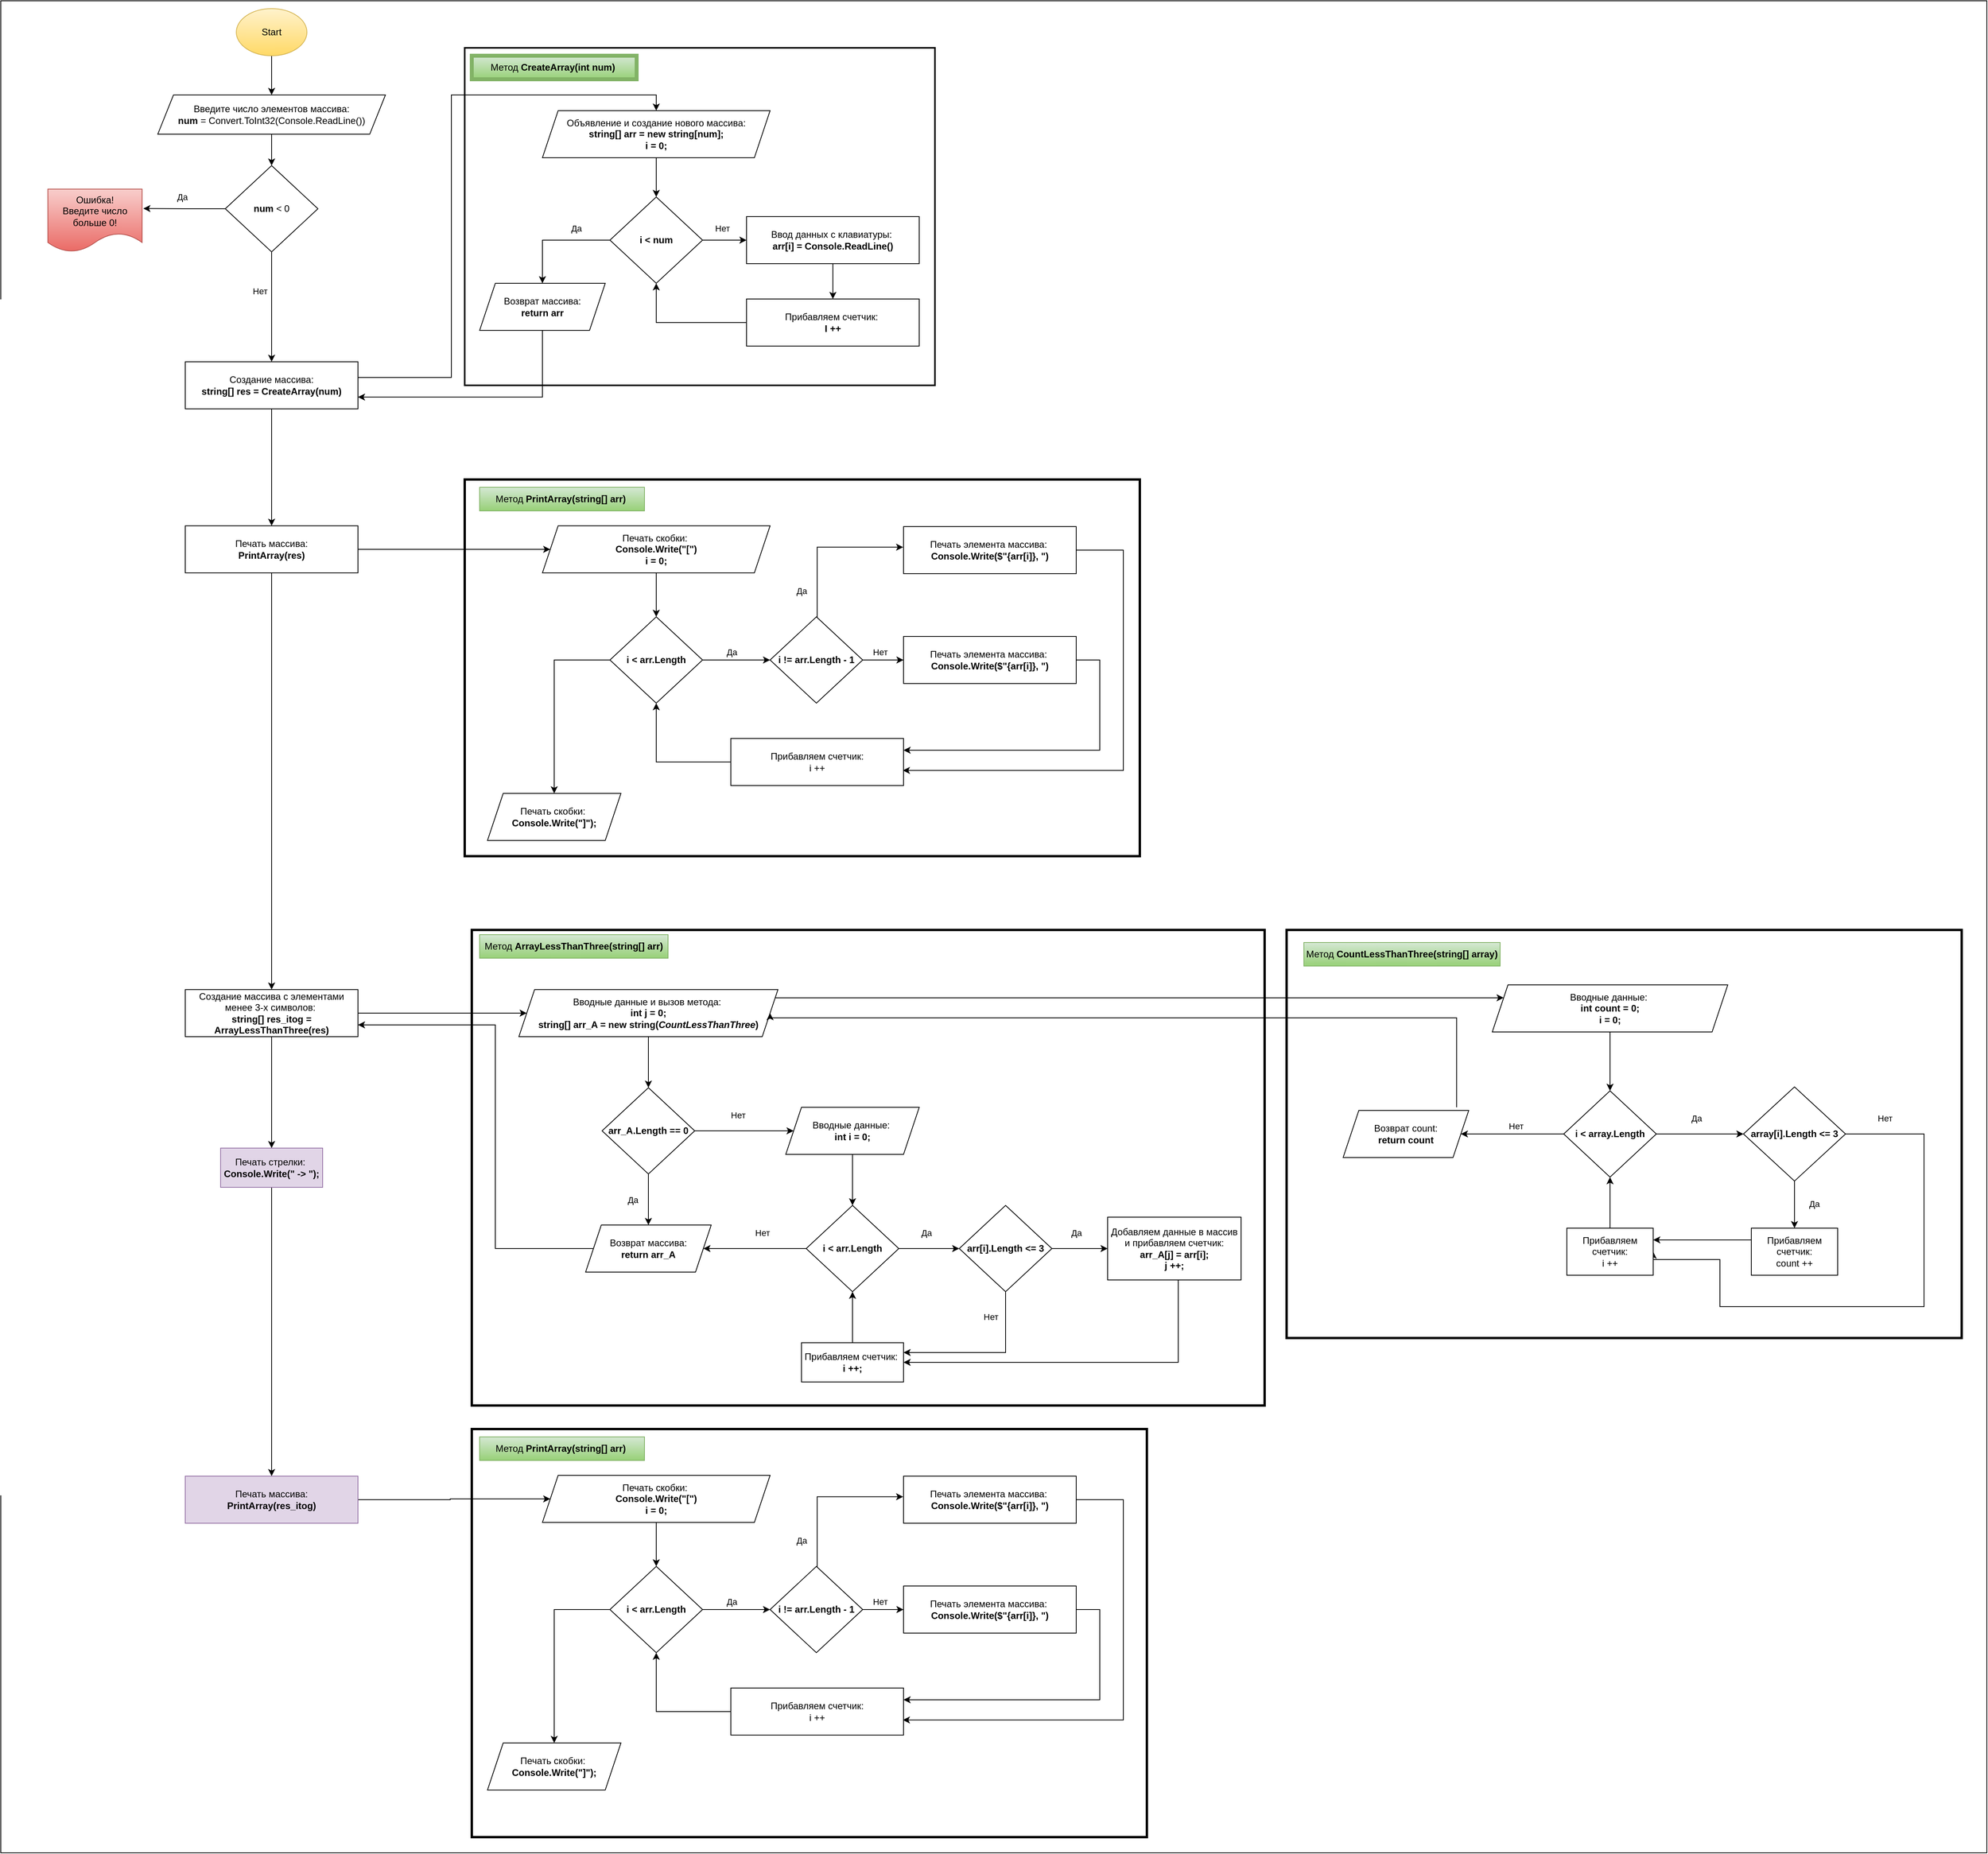 <mxfile version="21.6.8" type="device">
  <diagram name="Page-1" id="34ix7IKvfwAooyVAK2S9">
    <mxGraphModel dx="2385" dy="1473" grid="1" gridSize="10" guides="1" tooltips="1" connect="1" arrows="1" fold="1" page="1" pageScale="1" pageWidth="827" pageHeight="1169" math="0" shadow="0">
      <root>
        <mxCell id="0" />
        <mxCell id="1" parent="0" />
        <mxCell id="7cVNRC0SCrMvfWUOYwgP-137" value="" style="rounded=0;whiteSpace=wrap;html=1;" vertex="1" parent="1">
          <mxGeometry width="2530" height="2360" as="geometry" />
        </mxCell>
        <mxCell id="7cVNRC0SCrMvfWUOYwgP-4" value="" style="rounded=0;whiteSpace=wrap;html=1;fillColor=none;strokeWidth=2;" vertex="1" parent="1">
          <mxGeometry x="591" y="60" width="599" height="430" as="geometry" />
        </mxCell>
        <mxCell id="7cVNRC0SCrMvfWUOYwgP-5" style="edgeStyle=orthogonalEdgeStyle;rounded=0;orthogonalLoop=1;jettySize=auto;html=1;entryX=0.5;entryY=0;entryDx=0;entryDy=0;" edge="1" parent="1" source="7cVNRC0SCrMvfWUOYwgP-7">
          <mxGeometry relative="1" as="geometry">
            <mxPoint x="345" y="460" as="targetPoint" />
          </mxGeometry>
        </mxCell>
        <mxCell id="7cVNRC0SCrMvfWUOYwgP-6" value="Нет" style="edgeLabel;html=1;align=center;verticalAlign=middle;resizable=0;points=[];" vertex="1" connectable="0" parent="7cVNRC0SCrMvfWUOYwgP-5">
          <mxGeometry x="-0.413" relative="1" as="geometry">
            <mxPoint x="-15" y="9" as="offset" />
          </mxGeometry>
        </mxCell>
        <mxCell id="7cVNRC0SCrMvfWUOYwgP-7" value="&lt;b&gt;num&lt;/b&gt; &amp;lt; 0" style="rhombus;whiteSpace=wrap;html=1;" vertex="1" parent="1">
          <mxGeometry x="286" y="210" width="118" height="110" as="geometry" />
        </mxCell>
        <mxCell id="7cVNRC0SCrMvfWUOYwgP-8" style="edgeStyle=orthogonalEdgeStyle;rounded=0;orthogonalLoop=1;jettySize=auto;html=1;entryX=0.5;entryY=0;entryDx=0;entryDy=0;" edge="1" parent="1" source="7cVNRC0SCrMvfWUOYwgP-9" target="7cVNRC0SCrMvfWUOYwgP-11">
          <mxGeometry relative="1" as="geometry" />
        </mxCell>
        <mxCell id="7cVNRC0SCrMvfWUOYwgP-9" value="Start" style="ellipse;whiteSpace=wrap;html=1;fillColor=#fff2cc;strokeColor=#d6b656;gradientColor=#ffd966;" vertex="1" parent="1">
          <mxGeometry x="300" y="10" width="90" height="60" as="geometry" />
        </mxCell>
        <mxCell id="7cVNRC0SCrMvfWUOYwgP-10" style="edgeStyle=orthogonalEdgeStyle;rounded=0;orthogonalLoop=1;jettySize=auto;html=1;entryX=0.5;entryY=0;entryDx=0;entryDy=0;" edge="1" parent="1" source="7cVNRC0SCrMvfWUOYwgP-11" target="7cVNRC0SCrMvfWUOYwgP-7">
          <mxGeometry relative="1" as="geometry" />
        </mxCell>
        <mxCell id="7cVNRC0SCrMvfWUOYwgP-11" value="Введите число элементов массива:&lt;br&gt;&lt;b&gt;num&lt;/b&gt; = Convert.ToInt32(Console.ReadLine())" style="shape=parallelogram;perimeter=parallelogramPerimeter;whiteSpace=wrap;html=1;fixedSize=1;" vertex="1" parent="1">
          <mxGeometry x="200" y="120" width="290" height="50" as="geometry" />
        </mxCell>
        <mxCell id="7cVNRC0SCrMvfWUOYwgP-12" value="Ошибка!&lt;br&gt;Введите число больше 0!" style="shape=document;whiteSpace=wrap;html=1;boundedLbl=1;fillColor=#f8cecc;strokeColor=#b85450;gradientColor=#ea6b66;" vertex="1" parent="1">
          <mxGeometry x="60" y="240" width="120" height="80" as="geometry" />
        </mxCell>
        <mxCell id="7cVNRC0SCrMvfWUOYwgP-13" style="edgeStyle=orthogonalEdgeStyle;rounded=0;orthogonalLoop=1;jettySize=auto;html=1;entryX=1.013;entryY=0.309;entryDx=0;entryDy=0;entryPerimeter=0;" edge="1" parent="1" source="7cVNRC0SCrMvfWUOYwgP-7" target="7cVNRC0SCrMvfWUOYwgP-12">
          <mxGeometry relative="1" as="geometry" />
        </mxCell>
        <mxCell id="7cVNRC0SCrMvfWUOYwgP-14" value="Да" style="edgeLabel;html=1;align=center;verticalAlign=middle;resizable=0;points=[];" vertex="1" connectable="0" parent="7cVNRC0SCrMvfWUOYwgP-13">
          <mxGeometry x="-0.561" y="-1" relative="1" as="geometry">
            <mxPoint x="-32" y="-14" as="offset" />
          </mxGeometry>
        </mxCell>
        <mxCell id="7cVNRC0SCrMvfWUOYwgP-15" style="edgeStyle=orthogonalEdgeStyle;rounded=0;orthogonalLoop=1;jettySize=auto;html=1;entryX=0.5;entryY=0;entryDx=0;entryDy=0;" edge="1" parent="1" source="7cVNRC0SCrMvfWUOYwgP-17" target="7cVNRC0SCrMvfWUOYwgP-19">
          <mxGeometry relative="1" as="geometry">
            <Array as="points">
              <mxPoint x="574" y="480" />
              <mxPoint x="574" y="120" />
              <mxPoint x="835" y="120" />
            </Array>
          </mxGeometry>
        </mxCell>
        <mxCell id="7cVNRC0SCrMvfWUOYwgP-131" style="edgeStyle=orthogonalEdgeStyle;rounded=0;orthogonalLoop=1;jettySize=auto;html=1;" edge="1" parent="1" source="7cVNRC0SCrMvfWUOYwgP-17" target="7cVNRC0SCrMvfWUOYwgP-34">
          <mxGeometry relative="1" as="geometry" />
        </mxCell>
        <mxCell id="7cVNRC0SCrMvfWUOYwgP-17" value="Создание массива:&lt;br&gt;&lt;b&gt;string[] res = CreateArray(num)&lt;/b&gt;" style="rounded=0;whiteSpace=wrap;html=1;" vertex="1" parent="1">
          <mxGeometry x="235" y="460" width="220" height="60" as="geometry" />
        </mxCell>
        <mxCell id="7cVNRC0SCrMvfWUOYwgP-18" style="edgeStyle=orthogonalEdgeStyle;rounded=0;orthogonalLoop=1;jettySize=auto;html=1;entryX=0.5;entryY=0;entryDx=0;entryDy=0;" edge="1" parent="1" source="7cVNRC0SCrMvfWUOYwgP-19" target="7cVNRC0SCrMvfWUOYwgP-25">
          <mxGeometry relative="1" as="geometry" />
        </mxCell>
        <mxCell id="7cVNRC0SCrMvfWUOYwgP-19" value="Объявление и создание нового массива:&lt;br&gt;&lt;b&gt;string[] arr = new string[num];&lt;br&gt;i = 0;&lt;br&gt;&lt;/b&gt;" style="shape=parallelogram;perimeter=parallelogramPerimeter;whiteSpace=wrap;html=1;fixedSize=1;" vertex="1" parent="1">
          <mxGeometry x="690" y="140" width="290" height="60" as="geometry" />
        </mxCell>
        <mxCell id="7cVNRC0SCrMvfWUOYwgP-20" value="Метод &lt;b&gt;CreateArray(int num)&lt;/b&gt;&amp;nbsp;" style="rounded=0;whiteSpace=wrap;html=1;strokeWidth=5;fillColor=#d5e8d4;gradientColor=#97d077;strokeColor=#82b366;" vertex="1" parent="1">
          <mxGeometry x="600" y="70" width="210" height="30" as="geometry" />
        </mxCell>
        <mxCell id="7cVNRC0SCrMvfWUOYwgP-21" style="edgeStyle=orthogonalEdgeStyle;rounded=0;orthogonalLoop=1;jettySize=auto;html=1;entryX=0;entryY=0.5;entryDx=0;entryDy=0;" edge="1" parent="1" source="7cVNRC0SCrMvfWUOYwgP-25" target="7cVNRC0SCrMvfWUOYwgP-27">
          <mxGeometry relative="1" as="geometry" />
        </mxCell>
        <mxCell id="7cVNRC0SCrMvfWUOYwgP-22" value="Нет" style="edgeLabel;html=1;align=center;verticalAlign=middle;resizable=0;points=[];" vertex="1" connectable="0" parent="7cVNRC0SCrMvfWUOYwgP-21">
          <mxGeometry x="-0.132" y="-1" relative="1" as="geometry">
            <mxPoint y="-16" as="offset" />
          </mxGeometry>
        </mxCell>
        <mxCell id="7cVNRC0SCrMvfWUOYwgP-23" style="edgeStyle=orthogonalEdgeStyle;rounded=0;orthogonalLoop=1;jettySize=auto;html=1;exitX=0;exitY=0.5;exitDx=0;exitDy=0;entryX=0.5;entryY=0;entryDx=0;entryDy=0;" edge="1" parent="1" source="7cVNRC0SCrMvfWUOYwgP-25" target="7cVNRC0SCrMvfWUOYwgP-31">
          <mxGeometry relative="1" as="geometry" />
        </mxCell>
        <mxCell id="7cVNRC0SCrMvfWUOYwgP-24" value="Да" style="edgeLabel;html=1;align=center;verticalAlign=middle;resizable=0;points=[];" vertex="1" connectable="0" parent="7cVNRC0SCrMvfWUOYwgP-23">
          <mxGeometry x="-0.38" y="2" relative="1" as="geometry">
            <mxPoint y="-17" as="offset" />
          </mxGeometry>
        </mxCell>
        <mxCell id="7cVNRC0SCrMvfWUOYwgP-25" value="&lt;b&gt;i &amp;lt; num&lt;/b&gt;" style="rhombus;whiteSpace=wrap;html=1;" vertex="1" parent="1">
          <mxGeometry x="776" y="250" width="118" height="110" as="geometry" />
        </mxCell>
        <mxCell id="7cVNRC0SCrMvfWUOYwgP-26" style="edgeStyle=orthogonalEdgeStyle;rounded=0;orthogonalLoop=1;jettySize=auto;html=1;entryX=0.5;entryY=0;entryDx=0;entryDy=0;" edge="1" parent="1" source="7cVNRC0SCrMvfWUOYwgP-27" target="7cVNRC0SCrMvfWUOYwgP-29">
          <mxGeometry relative="1" as="geometry" />
        </mxCell>
        <mxCell id="7cVNRC0SCrMvfWUOYwgP-27" value="Ввод данных с клавиатуры:&amp;nbsp;&lt;br&gt;&lt;b&gt;arr[i] = Console.ReadLine()&lt;/b&gt;" style="rounded=0;whiteSpace=wrap;html=1;" vertex="1" parent="1">
          <mxGeometry x="950" y="275" width="220" height="60" as="geometry" />
        </mxCell>
        <mxCell id="7cVNRC0SCrMvfWUOYwgP-28" style="edgeStyle=orthogonalEdgeStyle;rounded=0;orthogonalLoop=1;jettySize=auto;html=1;" edge="1" parent="1" source="7cVNRC0SCrMvfWUOYwgP-29" target="7cVNRC0SCrMvfWUOYwgP-25">
          <mxGeometry relative="1" as="geometry" />
        </mxCell>
        <mxCell id="7cVNRC0SCrMvfWUOYwgP-29" value="Прибавляем счетчик:&amp;nbsp;&lt;br&gt;&lt;b&gt;I ++&lt;/b&gt;" style="rounded=0;whiteSpace=wrap;html=1;" vertex="1" parent="1">
          <mxGeometry x="950" y="380" width="220" height="60" as="geometry" />
        </mxCell>
        <mxCell id="7cVNRC0SCrMvfWUOYwgP-30" style="edgeStyle=orthogonalEdgeStyle;rounded=0;orthogonalLoop=1;jettySize=auto;html=1;entryX=1;entryY=0.75;entryDx=0;entryDy=0;" edge="1" parent="1" source="7cVNRC0SCrMvfWUOYwgP-31" target="7cVNRC0SCrMvfWUOYwgP-17">
          <mxGeometry relative="1" as="geometry">
            <Array as="points">
              <mxPoint x="690" y="505" />
            </Array>
          </mxGeometry>
        </mxCell>
        <mxCell id="7cVNRC0SCrMvfWUOYwgP-31" value="Возврат массива:&lt;br&gt;&lt;b&gt;return arr&lt;/b&gt;" style="shape=parallelogram;perimeter=parallelogramPerimeter;whiteSpace=wrap;html=1;fixedSize=1;" vertex="1" parent="1">
          <mxGeometry x="610" y="360" width="160" height="60" as="geometry" />
        </mxCell>
        <mxCell id="7cVNRC0SCrMvfWUOYwgP-32" style="edgeStyle=orthogonalEdgeStyle;rounded=0;orthogonalLoop=1;jettySize=auto;html=1;" edge="1" parent="1" source="7cVNRC0SCrMvfWUOYwgP-34" target="7cVNRC0SCrMvfWUOYwgP-38">
          <mxGeometry relative="1" as="geometry" />
        </mxCell>
        <mxCell id="7cVNRC0SCrMvfWUOYwgP-132" style="edgeStyle=orthogonalEdgeStyle;rounded=0;orthogonalLoop=1;jettySize=auto;html=1;entryX=0.5;entryY=0;entryDx=0;entryDy=0;" edge="1" parent="1" source="7cVNRC0SCrMvfWUOYwgP-34" target="7cVNRC0SCrMvfWUOYwgP-57">
          <mxGeometry relative="1" as="geometry" />
        </mxCell>
        <mxCell id="7cVNRC0SCrMvfWUOYwgP-34" value="Печать массива:&lt;br&gt;&lt;b&gt;PrintArray(res)&lt;/b&gt;" style="rounded=0;whiteSpace=wrap;html=1;" vertex="1" parent="1">
          <mxGeometry x="235" y="669" width="220" height="60" as="geometry" />
        </mxCell>
        <mxCell id="7cVNRC0SCrMvfWUOYwgP-35" value="" style="rounded=0;whiteSpace=wrap;html=1;fillColor=none;strokeWidth=3;" vertex="1" parent="1">
          <mxGeometry x="591" y="610" width="860" height="480" as="geometry" />
        </mxCell>
        <mxCell id="7cVNRC0SCrMvfWUOYwgP-36" value="Метод &lt;b&gt;PrintArray(string[] arr)&lt;/b&gt;&amp;nbsp;" style="rounded=0;whiteSpace=wrap;html=1;fillColor=#d5e8d4;gradientColor=#97d077;strokeColor=#82b366;" vertex="1" parent="1">
          <mxGeometry x="610" y="620" width="210" height="30" as="geometry" />
        </mxCell>
        <mxCell id="7cVNRC0SCrMvfWUOYwgP-37" style="edgeStyle=orthogonalEdgeStyle;rounded=0;orthogonalLoop=1;jettySize=auto;html=1;" edge="1" parent="1" source="7cVNRC0SCrMvfWUOYwgP-38" target="7cVNRC0SCrMvfWUOYwgP-42">
          <mxGeometry relative="1" as="geometry" />
        </mxCell>
        <mxCell id="7cVNRC0SCrMvfWUOYwgP-38" value="Печать скобки:&amp;nbsp;&lt;br&gt;&lt;b&gt;Console.Write(&quot;[&quot;)&lt;br&gt;i = 0;&lt;br&gt;&lt;/b&gt;" style="shape=parallelogram;perimeter=parallelogramPerimeter;whiteSpace=wrap;html=1;fixedSize=1;" vertex="1" parent="1">
          <mxGeometry x="690" y="669" width="290" height="60" as="geometry" />
        </mxCell>
        <mxCell id="7cVNRC0SCrMvfWUOYwgP-39" style="edgeStyle=orthogonalEdgeStyle;rounded=0;orthogonalLoop=1;jettySize=auto;html=1;entryX=0;entryY=0.5;entryDx=0;entryDy=0;" edge="1" parent="1" source="7cVNRC0SCrMvfWUOYwgP-42" target="7cVNRC0SCrMvfWUOYwgP-45">
          <mxGeometry relative="1" as="geometry" />
        </mxCell>
        <mxCell id="7cVNRC0SCrMvfWUOYwgP-40" value="Да" style="edgeLabel;html=1;align=center;verticalAlign=middle;resizable=0;points=[];" vertex="1" connectable="0" parent="7cVNRC0SCrMvfWUOYwgP-39">
          <mxGeometry x="-0.156" relative="1" as="geometry">
            <mxPoint y="-10" as="offset" />
          </mxGeometry>
        </mxCell>
        <mxCell id="7cVNRC0SCrMvfWUOYwgP-41" style="edgeStyle=orthogonalEdgeStyle;rounded=0;orthogonalLoop=1;jettySize=auto;html=1;entryX=0.5;entryY=0;entryDx=0;entryDy=0;" edge="1" parent="1" source="7cVNRC0SCrMvfWUOYwgP-42" target="7cVNRC0SCrMvfWUOYwgP-54">
          <mxGeometry relative="1" as="geometry">
            <Array as="points">
              <mxPoint x="705" y="840" />
            </Array>
          </mxGeometry>
        </mxCell>
        <mxCell id="7cVNRC0SCrMvfWUOYwgP-42" value="&lt;b&gt;i &amp;lt; arr.Length&lt;/b&gt;" style="rhombus;whiteSpace=wrap;html=1;" vertex="1" parent="1">
          <mxGeometry x="776" y="785" width="118" height="110" as="geometry" />
        </mxCell>
        <mxCell id="7cVNRC0SCrMvfWUOYwgP-43" style="edgeStyle=orthogonalEdgeStyle;rounded=0;orthogonalLoop=1;jettySize=auto;html=1;" edge="1" parent="1" source="7cVNRC0SCrMvfWUOYwgP-45" target="7cVNRC0SCrMvfWUOYwgP-50">
          <mxGeometry relative="1" as="geometry" />
        </mxCell>
        <mxCell id="7cVNRC0SCrMvfWUOYwgP-44" value="Нет" style="edgeLabel;html=1;align=center;verticalAlign=middle;resizable=0;points=[];" vertex="1" connectable="0" parent="7cVNRC0SCrMvfWUOYwgP-43">
          <mxGeometry x="-0.305" y="2" relative="1" as="geometry">
            <mxPoint x="4" y="-8" as="offset" />
          </mxGeometry>
        </mxCell>
        <mxCell id="7cVNRC0SCrMvfWUOYwgP-45" value="&lt;b&gt;i != arr.Length - 1&lt;/b&gt;" style="rhombus;whiteSpace=wrap;html=1;" vertex="1" parent="1">
          <mxGeometry x="980" y="785" width="118" height="110" as="geometry" />
        </mxCell>
        <mxCell id="7cVNRC0SCrMvfWUOYwgP-46" value="Печать элемента массива:&amp;nbsp;&lt;br&gt;&lt;b&gt;Console.Write($&quot;{arr[i]}, &quot;)&lt;/b&gt;" style="rounded=0;whiteSpace=wrap;html=1;" vertex="1" parent="1">
          <mxGeometry x="1150" y="670" width="220" height="60" as="geometry" />
        </mxCell>
        <mxCell id="7cVNRC0SCrMvfWUOYwgP-47" style="edgeStyle=orthogonalEdgeStyle;rounded=0;orthogonalLoop=1;jettySize=auto;html=1;entryX=-0.002;entryY=0.438;entryDx=0;entryDy=0;entryPerimeter=0;" edge="1" parent="1" source="7cVNRC0SCrMvfWUOYwgP-45" target="7cVNRC0SCrMvfWUOYwgP-46">
          <mxGeometry relative="1" as="geometry">
            <Array as="points">
              <mxPoint x="1040" y="696" />
            </Array>
          </mxGeometry>
        </mxCell>
        <mxCell id="7cVNRC0SCrMvfWUOYwgP-48" value="Да" style="edgeLabel;html=1;align=center;verticalAlign=middle;resizable=0;points=[];" vertex="1" connectable="0" parent="7cVNRC0SCrMvfWUOYwgP-47">
          <mxGeometry x="-0.656" y="2" relative="1" as="geometry">
            <mxPoint x="-18" as="offset" />
          </mxGeometry>
        </mxCell>
        <mxCell id="7cVNRC0SCrMvfWUOYwgP-49" style="edgeStyle=orthogonalEdgeStyle;rounded=0;orthogonalLoop=1;jettySize=auto;html=1;entryX=1;entryY=0.25;entryDx=0;entryDy=0;" edge="1" parent="1" source="7cVNRC0SCrMvfWUOYwgP-50" target="7cVNRC0SCrMvfWUOYwgP-52">
          <mxGeometry relative="1" as="geometry">
            <Array as="points">
              <mxPoint x="1400" y="840" />
              <mxPoint x="1400" y="955" />
            </Array>
          </mxGeometry>
        </mxCell>
        <mxCell id="7cVNRC0SCrMvfWUOYwgP-50" value="Печать элемента массива:&amp;nbsp;&lt;br&gt;&lt;b&gt;Console.Write($&quot;{arr[i]}, &quot;)&lt;/b&gt;" style="rounded=0;whiteSpace=wrap;html=1;" vertex="1" parent="1">
          <mxGeometry x="1150" y="810" width="220" height="60" as="geometry" />
        </mxCell>
        <mxCell id="7cVNRC0SCrMvfWUOYwgP-51" style="edgeStyle=orthogonalEdgeStyle;rounded=0;orthogonalLoop=1;jettySize=auto;html=1;" edge="1" parent="1" source="7cVNRC0SCrMvfWUOYwgP-52" target="7cVNRC0SCrMvfWUOYwgP-42">
          <mxGeometry relative="1" as="geometry" />
        </mxCell>
        <mxCell id="7cVNRC0SCrMvfWUOYwgP-52" value="Прибавляем счетчик:&lt;br&gt;i ++" style="rounded=0;whiteSpace=wrap;html=1;" vertex="1" parent="1">
          <mxGeometry x="930" y="940" width="220" height="60" as="geometry" />
        </mxCell>
        <mxCell id="7cVNRC0SCrMvfWUOYwgP-53" style="edgeStyle=orthogonalEdgeStyle;rounded=0;orthogonalLoop=1;jettySize=auto;html=1;entryX=0.996;entryY=0.679;entryDx=0;entryDy=0;entryPerimeter=0;" edge="1" parent="1" source="7cVNRC0SCrMvfWUOYwgP-46" target="7cVNRC0SCrMvfWUOYwgP-52">
          <mxGeometry relative="1" as="geometry">
            <Array as="points">
              <mxPoint x="1430" y="700" />
              <mxPoint x="1430" y="981" />
            </Array>
          </mxGeometry>
        </mxCell>
        <mxCell id="7cVNRC0SCrMvfWUOYwgP-54" value="Печать скобки:&amp;nbsp;&lt;br&gt;&lt;b&gt;Console.Write(&quot;]&quot;);&lt;br&gt;&lt;/b&gt;" style="shape=parallelogram;perimeter=parallelogramPerimeter;whiteSpace=wrap;html=1;fixedSize=1;" vertex="1" parent="1">
          <mxGeometry x="620" y="1010" width="170" height="60" as="geometry" />
        </mxCell>
        <mxCell id="7cVNRC0SCrMvfWUOYwgP-55" style="edgeStyle=orthogonalEdgeStyle;rounded=0;orthogonalLoop=1;jettySize=auto;html=1;entryX=0;entryY=0.5;entryDx=0;entryDy=0;" edge="1" parent="1" source="7cVNRC0SCrMvfWUOYwgP-57" target="7cVNRC0SCrMvfWUOYwgP-62">
          <mxGeometry relative="1" as="geometry" />
        </mxCell>
        <mxCell id="7cVNRC0SCrMvfWUOYwgP-135" style="edgeStyle=orthogonalEdgeStyle;rounded=0;orthogonalLoop=1;jettySize=auto;html=1;" edge="1" parent="1" source="7cVNRC0SCrMvfWUOYwgP-57" target="7cVNRC0SCrMvfWUOYwgP-107">
          <mxGeometry relative="1" as="geometry" />
        </mxCell>
        <mxCell id="7cVNRC0SCrMvfWUOYwgP-57" value="Создание массива с элементами менее 3-х символов:&amp;nbsp;&lt;br&gt;&lt;b&gt;string[] res_itog = ArrayLessThanThree(res)&lt;/b&gt;" style="rounded=0;whiteSpace=wrap;html=1;" vertex="1" parent="1">
          <mxGeometry x="235" y="1260" width="220" height="60" as="geometry" />
        </mxCell>
        <mxCell id="7cVNRC0SCrMvfWUOYwgP-58" value="" style="rounded=0;whiteSpace=wrap;html=1;fillColor=none;strokeWidth=3;" vertex="1" parent="1">
          <mxGeometry x="600" y="1184" width="1010" height="606" as="geometry" />
        </mxCell>
        <mxCell id="7cVNRC0SCrMvfWUOYwgP-59" value="Метод&amp;nbsp;&lt;b&gt;ArrayLessThanThree&lt;/b&gt;&lt;b style=&quot;background-color: initial;&quot;&gt;(string[] arr)&lt;/b&gt;" style="rounded=0;whiteSpace=wrap;html=1;fillColor=#d5e8d4;gradientColor=#97d077;strokeColor=#82b366;" vertex="1" parent="1">
          <mxGeometry x="610" y="1190" width="240" height="30" as="geometry" />
        </mxCell>
        <mxCell id="7cVNRC0SCrMvfWUOYwgP-60" style="edgeStyle=orthogonalEdgeStyle;rounded=0;orthogonalLoop=1;jettySize=auto;html=1;entryX=0;entryY=0.25;entryDx=0;entryDy=0;" edge="1" parent="1" source="7cVNRC0SCrMvfWUOYwgP-62" target="7cVNRC0SCrMvfWUOYwgP-66">
          <mxGeometry relative="1" as="geometry">
            <Array as="points">
              <mxPoint x="1804" y="1270" />
            </Array>
          </mxGeometry>
        </mxCell>
        <mxCell id="7cVNRC0SCrMvfWUOYwgP-61" style="edgeStyle=orthogonalEdgeStyle;rounded=0;orthogonalLoop=1;jettySize=auto;html=1;" edge="1" parent="1" source="7cVNRC0SCrMvfWUOYwgP-62" target="7cVNRC0SCrMvfWUOYwgP-87">
          <mxGeometry relative="1" as="geometry" />
        </mxCell>
        <mxCell id="7cVNRC0SCrMvfWUOYwgP-62" value="Вводные данные и вызов метода:&amp;nbsp;&lt;br&gt;&lt;b&gt;int j = 0;&lt;br&gt;string[] arr_A = new string(&lt;i&gt;CountLessThanThree&lt;/i&gt;&lt;/b&gt;&lt;b style=&quot;background-color: initial;&quot;&gt;)&lt;/b&gt;" style="shape=parallelogram;perimeter=parallelogramPerimeter;whiteSpace=wrap;html=1;fixedSize=1;" vertex="1" parent="1">
          <mxGeometry x="660" y="1260" width="330" height="60" as="geometry" />
        </mxCell>
        <mxCell id="7cVNRC0SCrMvfWUOYwgP-63" value="" style="rounded=0;whiteSpace=wrap;html=1;fillColor=none;strokeWidth=3;" vertex="1" parent="1">
          <mxGeometry x="1638" y="1184" width="860" height="520" as="geometry" />
        </mxCell>
        <mxCell id="7cVNRC0SCrMvfWUOYwgP-64" value="Метод&amp;nbsp;&lt;b&gt;CountLessThanThree&lt;/b&gt;&lt;b style=&quot;background-color: initial;&quot;&gt;(string[] array)&lt;/b&gt;" style="rounded=0;whiteSpace=wrap;html=1;fillColor=#d5e8d4;gradientColor=#97d077;strokeColor=#82b366;" vertex="1" parent="1">
          <mxGeometry x="1660" y="1200" width="250" height="30" as="geometry" />
        </mxCell>
        <mxCell id="7cVNRC0SCrMvfWUOYwgP-65" style="edgeStyle=orthogonalEdgeStyle;rounded=0;orthogonalLoop=1;jettySize=auto;html=1;entryX=0.5;entryY=0;entryDx=0;entryDy=0;" edge="1" parent="1" source="7cVNRC0SCrMvfWUOYwgP-66" target="7cVNRC0SCrMvfWUOYwgP-71">
          <mxGeometry relative="1" as="geometry" />
        </mxCell>
        <mxCell id="7cVNRC0SCrMvfWUOYwgP-66" value="Вводные данные:&amp;nbsp;&lt;br&gt;&lt;b&gt;int count = 0;&lt;br&gt;i = 0;&lt;br&gt;&lt;/b&gt;" style="shape=parallelogram;perimeter=parallelogramPerimeter;whiteSpace=wrap;html=1;fixedSize=1;" vertex="1" parent="1">
          <mxGeometry x="1900" y="1254" width="300" height="60" as="geometry" />
        </mxCell>
        <mxCell id="7cVNRC0SCrMvfWUOYwgP-67" style="edgeStyle=orthogonalEdgeStyle;rounded=0;orthogonalLoop=1;jettySize=auto;html=1;entryX=0;entryY=0.5;entryDx=0;entryDy=0;" edge="1" parent="1" source="7cVNRC0SCrMvfWUOYwgP-71" target="7cVNRC0SCrMvfWUOYwgP-76">
          <mxGeometry relative="1" as="geometry" />
        </mxCell>
        <mxCell id="7cVNRC0SCrMvfWUOYwgP-68" value="Да" style="edgeLabel;html=1;align=center;verticalAlign=middle;resizable=0;points=[];" vertex="1" connectable="0" parent="7cVNRC0SCrMvfWUOYwgP-67">
          <mxGeometry x="-0.105" y="-2" relative="1" as="geometry">
            <mxPoint x="1" y="-22" as="offset" />
          </mxGeometry>
        </mxCell>
        <mxCell id="7cVNRC0SCrMvfWUOYwgP-69" style="edgeStyle=orthogonalEdgeStyle;rounded=0;orthogonalLoop=1;jettySize=auto;html=1;entryX=1;entryY=0.5;entryDx=0;entryDy=0;" edge="1" parent="1" source="7cVNRC0SCrMvfWUOYwgP-71" target="7cVNRC0SCrMvfWUOYwgP-80">
          <mxGeometry relative="1" as="geometry" />
        </mxCell>
        <mxCell id="7cVNRC0SCrMvfWUOYwgP-70" value="Нет" style="edgeLabel;html=1;align=center;verticalAlign=middle;resizable=0;points=[];" vertex="1" connectable="0" parent="7cVNRC0SCrMvfWUOYwgP-69">
          <mxGeometry x="-0.006" y="-2" relative="1" as="geometry">
            <mxPoint x="4" y="-8" as="offset" />
          </mxGeometry>
        </mxCell>
        <mxCell id="7cVNRC0SCrMvfWUOYwgP-71" value="&lt;b&gt;i &amp;lt; array.Length&lt;/b&gt;" style="rhombus;whiteSpace=wrap;html=1;" vertex="1" parent="1">
          <mxGeometry x="1991" y="1389" width="118" height="110" as="geometry" />
        </mxCell>
        <mxCell id="7cVNRC0SCrMvfWUOYwgP-72" style="edgeStyle=orthogonalEdgeStyle;rounded=0;orthogonalLoop=1;jettySize=auto;html=1;entryX=0.5;entryY=0;entryDx=0;entryDy=0;" edge="1" parent="1" source="7cVNRC0SCrMvfWUOYwgP-76" target="7cVNRC0SCrMvfWUOYwgP-78">
          <mxGeometry relative="1" as="geometry" />
        </mxCell>
        <mxCell id="7cVNRC0SCrMvfWUOYwgP-73" value="Да" style="edgeLabel;html=1;align=center;verticalAlign=middle;resizable=0;points=[];" vertex="1" connectable="0" parent="7cVNRC0SCrMvfWUOYwgP-72">
          <mxGeometry x="-0.05" relative="1" as="geometry">
            <mxPoint x="25" as="offset" />
          </mxGeometry>
        </mxCell>
        <mxCell id="7cVNRC0SCrMvfWUOYwgP-74" style="edgeStyle=orthogonalEdgeStyle;rounded=0;orthogonalLoop=1;jettySize=auto;html=1;entryX=1;entryY=0.5;entryDx=0;entryDy=0;" edge="1" parent="1" source="7cVNRC0SCrMvfWUOYwgP-76" target="7cVNRC0SCrMvfWUOYwgP-82">
          <mxGeometry relative="1" as="geometry">
            <Array as="points">
              <mxPoint x="2450" y="1444" />
              <mxPoint x="2450" y="1664" />
              <mxPoint x="2190" y="1664" />
              <mxPoint x="2190" y="1604" />
              <mxPoint x="2105" y="1604" />
            </Array>
          </mxGeometry>
        </mxCell>
        <mxCell id="7cVNRC0SCrMvfWUOYwgP-75" value="Нет" style="edgeLabel;html=1;align=center;verticalAlign=middle;resizable=0;points=[];" vertex="1" connectable="0" parent="7cVNRC0SCrMvfWUOYwgP-74">
          <mxGeometry x="-0.873" y="-1" relative="1" as="geometry">
            <mxPoint x="3" y="-21" as="offset" />
          </mxGeometry>
        </mxCell>
        <mxCell id="7cVNRC0SCrMvfWUOYwgP-76" value="&lt;b&gt;array[i].Length &amp;lt;= 3&lt;/b&gt;" style="rhombus;whiteSpace=wrap;html=1;" vertex="1" parent="1">
          <mxGeometry x="2220" y="1384" width="130" height="120" as="geometry" />
        </mxCell>
        <mxCell id="7cVNRC0SCrMvfWUOYwgP-77" style="edgeStyle=orthogonalEdgeStyle;rounded=0;orthogonalLoop=1;jettySize=auto;html=1;entryX=1;entryY=0.25;entryDx=0;entryDy=0;" edge="1" parent="1" source="7cVNRC0SCrMvfWUOYwgP-78" target="7cVNRC0SCrMvfWUOYwgP-82">
          <mxGeometry relative="1" as="geometry">
            <Array as="points">
              <mxPoint x="2200" y="1579" />
              <mxPoint x="2200" y="1579" />
            </Array>
          </mxGeometry>
        </mxCell>
        <mxCell id="7cVNRC0SCrMvfWUOYwgP-78" value="Прибавляем счетчик:&lt;br&gt;count ++" style="rounded=0;whiteSpace=wrap;html=1;" vertex="1" parent="1">
          <mxGeometry x="2230" y="1564" width="110" height="60" as="geometry" />
        </mxCell>
        <mxCell id="7cVNRC0SCrMvfWUOYwgP-79" style="edgeStyle=orthogonalEdgeStyle;rounded=0;orthogonalLoop=1;jettySize=auto;html=1;entryX=1;entryY=0.5;entryDx=0;entryDy=0;" edge="1" parent="1" target="7cVNRC0SCrMvfWUOYwgP-62">
          <mxGeometry relative="1" as="geometry">
            <Array as="points">
              <mxPoint x="1855" y="1296" />
              <mxPoint x="980" y="1296" />
            </Array>
            <mxPoint x="1854.58" y="1410" as="sourcePoint" />
            <mxPoint x="1040.021" y="1299.676" as="targetPoint" />
          </mxGeometry>
        </mxCell>
        <mxCell id="7cVNRC0SCrMvfWUOYwgP-80" value="Возврат count:&lt;br&gt;&lt;b&gt;return count&lt;/b&gt;" style="shape=parallelogram;perimeter=parallelogramPerimeter;whiteSpace=wrap;html=1;fixedSize=1;" vertex="1" parent="1">
          <mxGeometry x="1710" y="1414" width="160" height="60" as="geometry" />
        </mxCell>
        <mxCell id="7cVNRC0SCrMvfWUOYwgP-81" style="edgeStyle=orthogonalEdgeStyle;rounded=0;orthogonalLoop=1;jettySize=auto;html=1;entryX=0.5;entryY=1;entryDx=0;entryDy=0;" edge="1" parent="1" source="7cVNRC0SCrMvfWUOYwgP-82" target="7cVNRC0SCrMvfWUOYwgP-71">
          <mxGeometry relative="1" as="geometry" />
        </mxCell>
        <mxCell id="7cVNRC0SCrMvfWUOYwgP-82" value="Прибавляем счетчик:&lt;br&gt;i ++" style="rounded=0;whiteSpace=wrap;html=1;" vertex="1" parent="1">
          <mxGeometry x="1995" y="1564" width="110" height="60" as="geometry" />
        </mxCell>
        <mxCell id="7cVNRC0SCrMvfWUOYwgP-83" style="edgeStyle=orthogonalEdgeStyle;rounded=0;orthogonalLoop=1;jettySize=auto;html=1;" edge="1" parent="1" source="7cVNRC0SCrMvfWUOYwgP-87" target="7cVNRC0SCrMvfWUOYwgP-89">
          <mxGeometry relative="1" as="geometry" />
        </mxCell>
        <mxCell id="7cVNRC0SCrMvfWUOYwgP-84" value="Да" style="edgeLabel;html=1;align=center;verticalAlign=middle;resizable=0;points=[];" vertex="1" connectable="0" parent="7cVNRC0SCrMvfWUOYwgP-83">
          <mxGeometry x="0.004" y="-1" relative="1" as="geometry">
            <mxPoint x="-19" as="offset" />
          </mxGeometry>
        </mxCell>
        <mxCell id="7cVNRC0SCrMvfWUOYwgP-85" style="edgeStyle=orthogonalEdgeStyle;rounded=0;orthogonalLoop=1;jettySize=auto;html=1;" edge="1" parent="1" source="7cVNRC0SCrMvfWUOYwgP-87" target="7cVNRC0SCrMvfWUOYwgP-91">
          <mxGeometry relative="1" as="geometry" />
        </mxCell>
        <mxCell id="7cVNRC0SCrMvfWUOYwgP-86" value="Нет" style="edgeLabel;html=1;align=center;verticalAlign=middle;resizable=0;points=[];" vertex="1" connectable="0" parent="7cVNRC0SCrMvfWUOYwgP-85">
          <mxGeometry x="-0.205" y="-3" relative="1" as="geometry">
            <mxPoint x="5" y="-23" as="offset" />
          </mxGeometry>
        </mxCell>
        <mxCell id="7cVNRC0SCrMvfWUOYwgP-87" value="&lt;b&gt;arr_A.Length == 0&lt;/b&gt;" style="rhombus;whiteSpace=wrap;html=1;" vertex="1" parent="1">
          <mxGeometry x="766" y="1385" width="118" height="110" as="geometry" />
        </mxCell>
        <mxCell id="7cVNRC0SCrMvfWUOYwgP-88" style="edgeStyle=orthogonalEdgeStyle;rounded=0;orthogonalLoop=1;jettySize=auto;html=1;entryX=1;entryY=0.75;entryDx=0;entryDy=0;" edge="1" parent="1" source="7cVNRC0SCrMvfWUOYwgP-89" target="7cVNRC0SCrMvfWUOYwgP-57">
          <mxGeometry relative="1" as="geometry">
            <Array as="points">
              <mxPoint x="630" y="1590" />
              <mxPoint x="630" y="1305" />
            </Array>
          </mxGeometry>
        </mxCell>
        <mxCell id="7cVNRC0SCrMvfWUOYwgP-89" value="Возврат массива:&lt;br&gt;&lt;b&gt;return arr_A&lt;/b&gt;" style="shape=parallelogram;perimeter=parallelogramPerimeter;whiteSpace=wrap;html=1;fixedSize=1;" vertex="1" parent="1">
          <mxGeometry x="745" y="1560" width="160" height="60" as="geometry" />
        </mxCell>
        <mxCell id="7cVNRC0SCrMvfWUOYwgP-90" style="edgeStyle=orthogonalEdgeStyle;rounded=0;orthogonalLoop=1;jettySize=auto;html=1;entryX=0.5;entryY=0;entryDx=0;entryDy=0;" edge="1" parent="1" source="7cVNRC0SCrMvfWUOYwgP-91" target="7cVNRC0SCrMvfWUOYwgP-96">
          <mxGeometry relative="1" as="geometry" />
        </mxCell>
        <mxCell id="7cVNRC0SCrMvfWUOYwgP-91" value="Вводные данные:&amp;nbsp;&lt;br&gt;&lt;b&gt;int i = 0;&lt;br&gt;&lt;/b&gt;" style="shape=parallelogram;perimeter=parallelogramPerimeter;whiteSpace=wrap;html=1;fixedSize=1;" vertex="1" parent="1">
          <mxGeometry x="1000" y="1410" width="170" height="60" as="geometry" />
        </mxCell>
        <mxCell id="7cVNRC0SCrMvfWUOYwgP-92" style="edgeStyle=orthogonalEdgeStyle;rounded=0;orthogonalLoop=1;jettySize=auto;html=1;" edge="1" parent="1" source="7cVNRC0SCrMvfWUOYwgP-96" target="7cVNRC0SCrMvfWUOYwgP-101">
          <mxGeometry relative="1" as="geometry" />
        </mxCell>
        <mxCell id="7cVNRC0SCrMvfWUOYwgP-93" value="Да" style="edgeLabel;html=1;align=center;verticalAlign=middle;resizable=0;points=[];" vertex="1" connectable="0" parent="7cVNRC0SCrMvfWUOYwgP-92">
          <mxGeometry x="-0.1" y="-1" relative="1" as="geometry">
            <mxPoint y="-21" as="offset" />
          </mxGeometry>
        </mxCell>
        <mxCell id="7cVNRC0SCrMvfWUOYwgP-94" style="edgeStyle=orthogonalEdgeStyle;rounded=0;orthogonalLoop=1;jettySize=auto;html=1;entryX=1;entryY=0.5;entryDx=0;entryDy=0;" edge="1" parent="1" source="7cVNRC0SCrMvfWUOYwgP-96" target="7cVNRC0SCrMvfWUOYwgP-89">
          <mxGeometry relative="1" as="geometry" />
        </mxCell>
        <mxCell id="7cVNRC0SCrMvfWUOYwgP-95" value="Нет" style="edgeLabel;html=1;align=center;verticalAlign=middle;resizable=0;points=[];" vertex="1" connectable="0" parent="7cVNRC0SCrMvfWUOYwgP-94">
          <mxGeometry x="-0.139" y="2" relative="1" as="geometry">
            <mxPoint y="-22" as="offset" />
          </mxGeometry>
        </mxCell>
        <mxCell id="7cVNRC0SCrMvfWUOYwgP-96" value="&lt;b&gt;i &amp;lt; arr.Length&lt;/b&gt;" style="rhombus;whiteSpace=wrap;html=1;" vertex="1" parent="1">
          <mxGeometry x="1026" y="1535" width="118" height="110" as="geometry" />
        </mxCell>
        <mxCell id="7cVNRC0SCrMvfWUOYwgP-97" style="edgeStyle=orthogonalEdgeStyle;rounded=0;orthogonalLoop=1;jettySize=auto;html=1;" edge="1" parent="1" source="7cVNRC0SCrMvfWUOYwgP-101" target="7cVNRC0SCrMvfWUOYwgP-103">
          <mxGeometry relative="1" as="geometry" />
        </mxCell>
        <mxCell id="7cVNRC0SCrMvfWUOYwgP-98" value="Да" style="edgeLabel;html=1;align=center;verticalAlign=middle;resizable=0;points=[];" vertex="1" connectable="0" parent="7cVNRC0SCrMvfWUOYwgP-97">
          <mxGeometry x="0.158" relative="1" as="geometry">
            <mxPoint x="-10" y="-20" as="offset" />
          </mxGeometry>
        </mxCell>
        <mxCell id="7cVNRC0SCrMvfWUOYwgP-99" style="edgeStyle=orthogonalEdgeStyle;rounded=0;orthogonalLoop=1;jettySize=auto;html=1;entryX=1;entryY=0.25;entryDx=0;entryDy=0;" edge="1" parent="1" source="7cVNRC0SCrMvfWUOYwgP-101" target="7cVNRC0SCrMvfWUOYwgP-105">
          <mxGeometry relative="1" as="geometry">
            <Array as="points">
              <mxPoint x="1280" y="1723" />
            </Array>
          </mxGeometry>
        </mxCell>
        <mxCell id="7cVNRC0SCrMvfWUOYwgP-100" value="Нет" style="edgeLabel;html=1;align=center;verticalAlign=middle;resizable=0;points=[];" vertex="1" connectable="0" parent="7cVNRC0SCrMvfWUOYwgP-99">
          <mxGeometry x="-0.71" y="1" relative="1" as="geometry">
            <mxPoint x="-20" y="2" as="offset" />
          </mxGeometry>
        </mxCell>
        <mxCell id="7cVNRC0SCrMvfWUOYwgP-101" value="&lt;b&gt;arr[i].Length &amp;lt;= 3&lt;/b&gt;" style="rhombus;whiteSpace=wrap;html=1;" vertex="1" parent="1">
          <mxGeometry x="1221" y="1535" width="118" height="110" as="geometry" />
        </mxCell>
        <mxCell id="7cVNRC0SCrMvfWUOYwgP-102" style="edgeStyle=orthogonalEdgeStyle;rounded=0;orthogonalLoop=1;jettySize=auto;html=1;entryX=1;entryY=0.5;entryDx=0;entryDy=0;" edge="1" parent="1" source="7cVNRC0SCrMvfWUOYwgP-103" target="7cVNRC0SCrMvfWUOYwgP-105">
          <mxGeometry relative="1" as="geometry">
            <Array as="points">
              <mxPoint x="1500" y="1735" />
            </Array>
          </mxGeometry>
        </mxCell>
        <mxCell id="7cVNRC0SCrMvfWUOYwgP-103" value="Добавляем данные в массив и прибавляем счетчик:&lt;br&gt;&lt;b&gt;arr_A[j] = arr[i];&lt;br&gt;j ++;&lt;br&gt;&lt;/b&gt;" style="rounded=0;whiteSpace=wrap;html=1;" vertex="1" parent="1">
          <mxGeometry x="1410" y="1550" width="170" height="80" as="geometry" />
        </mxCell>
        <mxCell id="7cVNRC0SCrMvfWUOYwgP-104" style="edgeStyle=orthogonalEdgeStyle;rounded=0;orthogonalLoop=1;jettySize=auto;html=1;entryX=0.5;entryY=1;entryDx=0;entryDy=0;" edge="1" parent="1" source="7cVNRC0SCrMvfWUOYwgP-105" target="7cVNRC0SCrMvfWUOYwgP-96">
          <mxGeometry relative="1" as="geometry" />
        </mxCell>
        <mxCell id="7cVNRC0SCrMvfWUOYwgP-105" value="Прибавляем счетчик:&amp;nbsp;&lt;br&gt;&lt;b&gt;i ++;&lt;/b&gt;" style="rounded=0;whiteSpace=wrap;html=1;" vertex="1" parent="1">
          <mxGeometry x="1020" y="1710" width="130" height="50" as="geometry" />
        </mxCell>
        <mxCell id="7cVNRC0SCrMvfWUOYwgP-136" style="edgeStyle=orthogonalEdgeStyle;rounded=0;orthogonalLoop=1;jettySize=auto;html=1;exitX=0.5;exitY=1;exitDx=0;exitDy=0;entryX=0.5;entryY=0;entryDx=0;entryDy=0;" edge="1" parent="1" source="7cVNRC0SCrMvfWUOYwgP-107" target="7cVNRC0SCrMvfWUOYwgP-109">
          <mxGeometry relative="1" as="geometry" />
        </mxCell>
        <mxCell id="7cVNRC0SCrMvfWUOYwgP-107" value="Печать стрелки:&amp;nbsp;&lt;br&gt;&lt;b&gt;Console.Write(&quot; -&amp;gt; &quot;);&lt;/b&gt;" style="rounded=0;whiteSpace=wrap;html=1;fillColor=#e1d5e7;strokeColor=#9673a6;" vertex="1" parent="1">
          <mxGeometry x="280" y="1462" width="130" height="50" as="geometry" />
        </mxCell>
        <mxCell id="7cVNRC0SCrMvfWUOYwgP-108" style="edgeStyle=orthogonalEdgeStyle;rounded=0;orthogonalLoop=1;jettySize=auto;html=1;" edge="1" parent="1" source="7cVNRC0SCrMvfWUOYwgP-109" target="7cVNRC0SCrMvfWUOYwgP-113">
          <mxGeometry relative="1" as="geometry" />
        </mxCell>
        <mxCell id="7cVNRC0SCrMvfWUOYwgP-109" value="Печать массива:&lt;br&gt;&lt;b&gt;PrintArray(res_itog)&lt;/b&gt;" style="rounded=0;whiteSpace=wrap;html=1;fillColor=#e1d5e7;strokeColor=#9673a6;" vertex="1" parent="1">
          <mxGeometry x="235" y="1880" width="220" height="60" as="geometry" />
        </mxCell>
        <mxCell id="7cVNRC0SCrMvfWUOYwgP-110" value="" style="rounded=0;whiteSpace=wrap;html=1;fillColor=none;strokeWidth=3;" vertex="1" parent="1">
          <mxGeometry x="600" y="1820" width="860" height="520" as="geometry" />
        </mxCell>
        <mxCell id="7cVNRC0SCrMvfWUOYwgP-111" value="Метод &lt;b&gt;PrintArray(string[] arr)&lt;/b&gt;&amp;nbsp;" style="rounded=0;whiteSpace=wrap;html=1;fillColor=#d5e8d4;gradientColor=#97d077;strokeColor=#82b366;" vertex="1" parent="1">
          <mxGeometry x="610" y="1830" width="210" height="30" as="geometry" />
        </mxCell>
        <mxCell id="7cVNRC0SCrMvfWUOYwgP-112" style="edgeStyle=orthogonalEdgeStyle;rounded=0;orthogonalLoop=1;jettySize=auto;html=1;" edge="1" parent="1" source="7cVNRC0SCrMvfWUOYwgP-113" target="7cVNRC0SCrMvfWUOYwgP-117">
          <mxGeometry relative="1" as="geometry" />
        </mxCell>
        <mxCell id="7cVNRC0SCrMvfWUOYwgP-113" value="Печать скобки:&amp;nbsp;&lt;br&gt;&lt;b&gt;Console.Write(&quot;[&quot;)&lt;br&gt;i = 0;&lt;br&gt;&lt;/b&gt;" style="shape=parallelogram;perimeter=parallelogramPerimeter;whiteSpace=wrap;html=1;fixedSize=1;" vertex="1" parent="1">
          <mxGeometry x="690" y="1879" width="290" height="60" as="geometry" />
        </mxCell>
        <mxCell id="7cVNRC0SCrMvfWUOYwgP-114" style="edgeStyle=orthogonalEdgeStyle;rounded=0;orthogonalLoop=1;jettySize=auto;html=1;entryX=0;entryY=0.5;entryDx=0;entryDy=0;" edge="1" parent="1" source="7cVNRC0SCrMvfWUOYwgP-117" target="7cVNRC0SCrMvfWUOYwgP-120">
          <mxGeometry relative="1" as="geometry" />
        </mxCell>
        <mxCell id="7cVNRC0SCrMvfWUOYwgP-115" value="Да" style="edgeLabel;html=1;align=center;verticalAlign=middle;resizable=0;points=[];" vertex="1" connectable="0" parent="7cVNRC0SCrMvfWUOYwgP-114">
          <mxGeometry x="-0.156" relative="1" as="geometry">
            <mxPoint y="-10" as="offset" />
          </mxGeometry>
        </mxCell>
        <mxCell id="7cVNRC0SCrMvfWUOYwgP-116" style="edgeStyle=orthogonalEdgeStyle;rounded=0;orthogonalLoop=1;jettySize=auto;html=1;entryX=0.5;entryY=0;entryDx=0;entryDy=0;" edge="1" parent="1" source="7cVNRC0SCrMvfWUOYwgP-117" target="7cVNRC0SCrMvfWUOYwgP-129">
          <mxGeometry relative="1" as="geometry">
            <Array as="points">
              <mxPoint x="705" y="2050" />
            </Array>
          </mxGeometry>
        </mxCell>
        <mxCell id="7cVNRC0SCrMvfWUOYwgP-117" value="&lt;b&gt;i &amp;lt; arr.Length&lt;/b&gt;" style="rhombus;whiteSpace=wrap;html=1;" vertex="1" parent="1">
          <mxGeometry x="776" y="1995" width="118" height="110" as="geometry" />
        </mxCell>
        <mxCell id="7cVNRC0SCrMvfWUOYwgP-118" style="edgeStyle=orthogonalEdgeStyle;rounded=0;orthogonalLoop=1;jettySize=auto;html=1;" edge="1" parent="1" source="7cVNRC0SCrMvfWUOYwgP-120" target="7cVNRC0SCrMvfWUOYwgP-125">
          <mxGeometry relative="1" as="geometry" />
        </mxCell>
        <mxCell id="7cVNRC0SCrMvfWUOYwgP-119" value="Нет" style="edgeLabel;html=1;align=center;verticalAlign=middle;resizable=0;points=[];" vertex="1" connectable="0" parent="7cVNRC0SCrMvfWUOYwgP-118">
          <mxGeometry x="-0.305" y="2" relative="1" as="geometry">
            <mxPoint x="4" y="-8" as="offset" />
          </mxGeometry>
        </mxCell>
        <mxCell id="7cVNRC0SCrMvfWUOYwgP-120" value="&lt;b&gt;i != arr.Length - 1&lt;/b&gt;" style="rhombus;whiteSpace=wrap;html=1;" vertex="1" parent="1">
          <mxGeometry x="980" y="1995" width="118" height="110" as="geometry" />
        </mxCell>
        <mxCell id="7cVNRC0SCrMvfWUOYwgP-121" value="Печать элемента массива:&amp;nbsp;&lt;br&gt;&lt;b&gt;Console.Write($&quot;{arr[i]}, &quot;)&lt;/b&gt;" style="rounded=0;whiteSpace=wrap;html=1;" vertex="1" parent="1">
          <mxGeometry x="1150" y="1880" width="220" height="60" as="geometry" />
        </mxCell>
        <mxCell id="7cVNRC0SCrMvfWUOYwgP-122" style="edgeStyle=orthogonalEdgeStyle;rounded=0;orthogonalLoop=1;jettySize=auto;html=1;entryX=-0.002;entryY=0.438;entryDx=0;entryDy=0;entryPerimeter=0;" edge="1" parent="1" source="7cVNRC0SCrMvfWUOYwgP-120" target="7cVNRC0SCrMvfWUOYwgP-121">
          <mxGeometry relative="1" as="geometry">
            <Array as="points">
              <mxPoint x="1040" y="1906" />
            </Array>
          </mxGeometry>
        </mxCell>
        <mxCell id="7cVNRC0SCrMvfWUOYwgP-123" value="Да" style="edgeLabel;html=1;align=center;verticalAlign=middle;resizable=0;points=[];" vertex="1" connectable="0" parent="7cVNRC0SCrMvfWUOYwgP-122">
          <mxGeometry x="-0.656" y="2" relative="1" as="geometry">
            <mxPoint x="-18" as="offset" />
          </mxGeometry>
        </mxCell>
        <mxCell id="7cVNRC0SCrMvfWUOYwgP-124" style="edgeStyle=orthogonalEdgeStyle;rounded=0;orthogonalLoop=1;jettySize=auto;html=1;entryX=1;entryY=0.25;entryDx=0;entryDy=0;" edge="1" parent="1" source="7cVNRC0SCrMvfWUOYwgP-125" target="7cVNRC0SCrMvfWUOYwgP-127">
          <mxGeometry relative="1" as="geometry">
            <Array as="points">
              <mxPoint x="1400" y="2050" />
              <mxPoint x="1400" y="2165" />
            </Array>
          </mxGeometry>
        </mxCell>
        <mxCell id="7cVNRC0SCrMvfWUOYwgP-125" value="Печать элемента массива:&amp;nbsp;&lt;br&gt;&lt;b&gt;Console.Write($&quot;{arr[i]}, &quot;)&lt;/b&gt;" style="rounded=0;whiteSpace=wrap;html=1;" vertex="1" parent="1">
          <mxGeometry x="1150" y="2020" width="220" height="60" as="geometry" />
        </mxCell>
        <mxCell id="7cVNRC0SCrMvfWUOYwgP-126" style="edgeStyle=orthogonalEdgeStyle;rounded=0;orthogonalLoop=1;jettySize=auto;html=1;" edge="1" parent="1" source="7cVNRC0SCrMvfWUOYwgP-127" target="7cVNRC0SCrMvfWUOYwgP-117">
          <mxGeometry relative="1" as="geometry" />
        </mxCell>
        <mxCell id="7cVNRC0SCrMvfWUOYwgP-127" value="Прибавляем счетчик:&lt;br&gt;i ++" style="rounded=0;whiteSpace=wrap;html=1;" vertex="1" parent="1">
          <mxGeometry x="930" y="2150" width="220" height="60" as="geometry" />
        </mxCell>
        <mxCell id="7cVNRC0SCrMvfWUOYwgP-128" style="edgeStyle=orthogonalEdgeStyle;rounded=0;orthogonalLoop=1;jettySize=auto;html=1;entryX=0.996;entryY=0.679;entryDx=0;entryDy=0;entryPerimeter=0;" edge="1" parent="1" source="7cVNRC0SCrMvfWUOYwgP-121" target="7cVNRC0SCrMvfWUOYwgP-127">
          <mxGeometry relative="1" as="geometry">
            <Array as="points">
              <mxPoint x="1430" y="1910" />
              <mxPoint x="1430" y="2191" />
            </Array>
          </mxGeometry>
        </mxCell>
        <mxCell id="7cVNRC0SCrMvfWUOYwgP-129" value="Печать скобки:&amp;nbsp;&lt;br&gt;&lt;b&gt;Console.Write(&quot;]&quot;);&lt;br&gt;&lt;/b&gt;" style="shape=parallelogram;perimeter=parallelogramPerimeter;whiteSpace=wrap;html=1;fixedSize=1;" vertex="1" parent="1">
          <mxGeometry x="620" y="2220" width="170" height="60" as="geometry" />
        </mxCell>
        <mxCell id="7cVNRC0SCrMvfWUOYwgP-133" style="edgeStyle=orthogonalEdgeStyle;rounded=0;orthogonalLoop=1;jettySize=auto;html=1;exitX=0.5;exitY=1;exitDx=0;exitDy=0;" edge="1" parent="1" source="7cVNRC0SCrMvfWUOYwgP-35" target="7cVNRC0SCrMvfWUOYwgP-35">
          <mxGeometry relative="1" as="geometry" />
        </mxCell>
      </root>
    </mxGraphModel>
  </diagram>
</mxfile>
